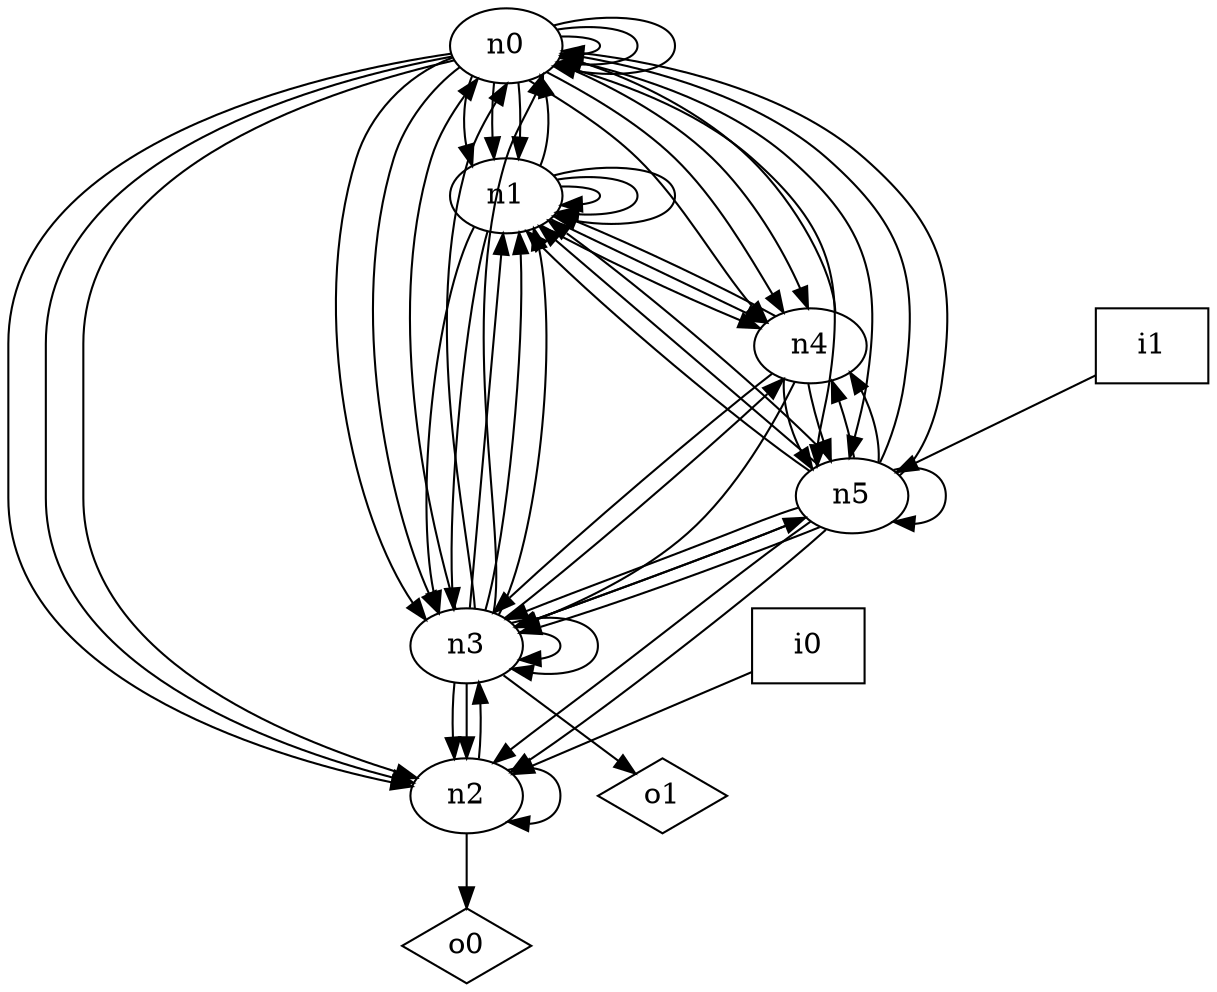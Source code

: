 digraph G {
n0 [label="n0"];
n1 [label="n1"];
n2 [label="n2"];
n3 [label="n3"];
n4 [label="n4"];
n5 [label="n5"];
n6 [label="i0",shape="box"];
n7 [label="i1",shape="box"];
n8 [label="o0",shape="diamond"];
n9 [label="o1",shape="diamond"];
n0 -> n0
n0 -> n0
n0 -> n0
n0 -> n1
n0 -> n1
n0 -> n1
n0 -> n2
n0 -> n2
n0 -> n2
n0 -> n3
n0 -> n3
n0 -> n4
n0 -> n4
n0 -> n4
n0 -> n5
n0 -> n5
n1 -> n0
n1 -> n1
n1 -> n1
n1 -> n1
n1 -> n3
n1 -> n3
n1 -> n4
n1 -> n4
n2 -> n2
n2 -> n3
n2 -> n8
n3 -> n0
n3 -> n0
n3 -> n0
n3 -> n1
n3 -> n1
n3 -> n1
n3 -> n2
n3 -> n2
n3 -> n3
n3 -> n3
n3 -> n4
n3 -> n5
n3 -> n9
n4 -> n0
n4 -> n1
n4 -> n3
n4 -> n3
n4 -> n5
n4 -> n5
n5 -> n0
n5 -> n0
n5 -> n1
n5 -> n1
n5 -> n1
n5 -> n2
n5 -> n2
n5 -> n3
n5 -> n3
n5 -> n3
n5 -> n4
n5 -> n4
n5 -> n5
n6 -> n2
n7 -> n5
}